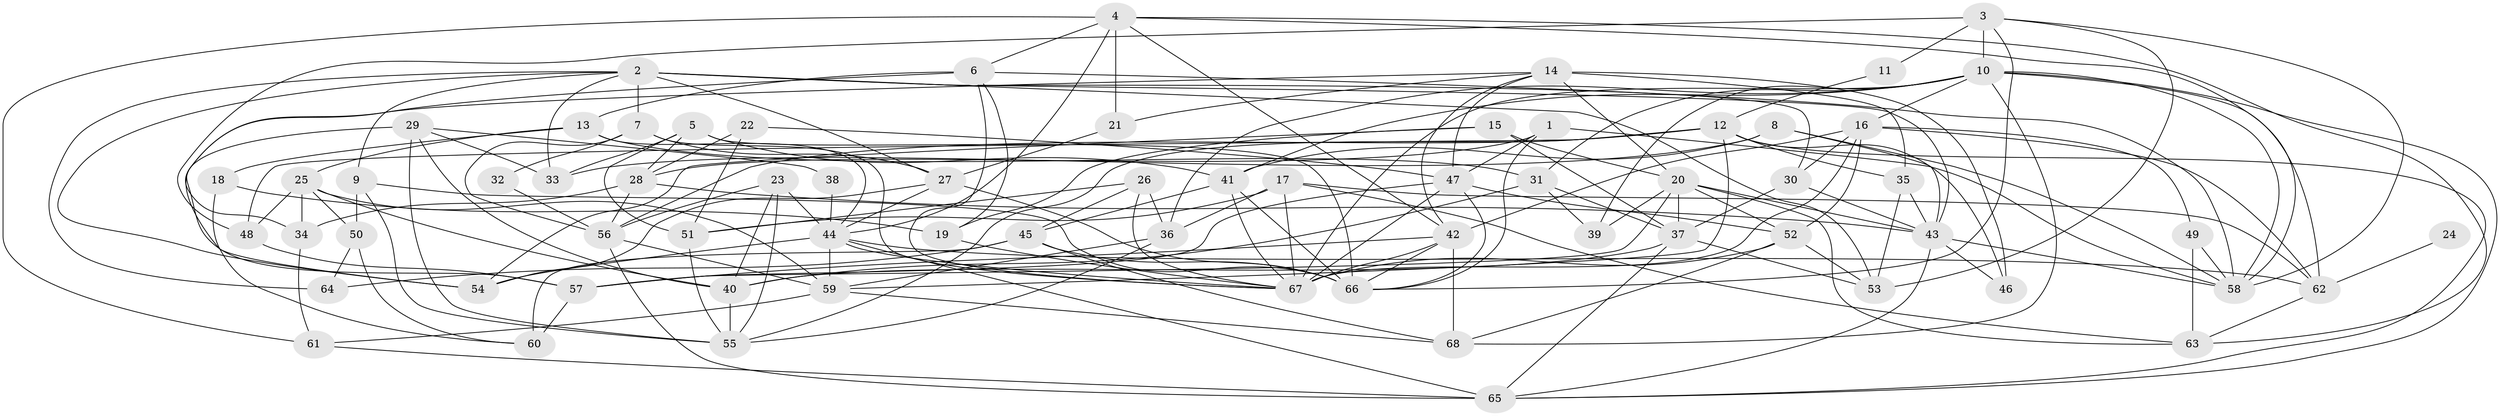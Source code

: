 // original degree distribution, {5: 0.14705882352941177, 4: 0.27941176470588236, 7: 0.029411764705882353, 3: 0.22794117647058823, 6: 0.1323529411764706, 2: 0.16911764705882354, 9: 0.007352941176470588, 8: 0.007352941176470588}
// Generated by graph-tools (version 1.1) at 2025/02/03/09/25 03:02:02]
// undirected, 68 vertices, 184 edges
graph export_dot {
graph [start="1"]
  node [color=gray90,style=filled];
  1;
  2;
  3;
  4;
  5;
  6;
  7;
  8;
  9;
  10;
  11;
  12;
  13;
  14;
  15;
  16;
  17;
  18;
  19;
  20;
  21;
  22;
  23;
  24;
  25;
  26;
  27;
  28;
  29;
  30;
  31;
  32;
  33;
  34;
  35;
  36;
  37;
  38;
  39;
  40;
  41;
  42;
  43;
  44;
  45;
  46;
  47;
  48;
  49;
  50;
  51;
  52;
  53;
  54;
  55;
  56;
  57;
  58;
  59;
  60;
  61;
  62;
  63;
  64;
  65;
  66;
  67;
  68;
  1 -- 28 [weight=1.0];
  1 -- 47 [weight=1.0];
  1 -- 58 [weight=1.0];
  1 -- 66 [weight=2.0];
  2 -- 7 [weight=1.0];
  2 -- 9 [weight=1.0];
  2 -- 27 [weight=1.0];
  2 -- 30 [weight=1.0];
  2 -- 33 [weight=1.0];
  2 -- 43 [weight=1.0];
  2 -- 53 [weight=1.0];
  2 -- 54 [weight=1.0];
  2 -- 64 [weight=1.0];
  3 -- 10 [weight=2.0];
  3 -- 11 [weight=1.0];
  3 -- 48 [weight=1.0];
  3 -- 53 [weight=1.0];
  3 -- 58 [weight=1.0];
  3 -- 66 [weight=1.0];
  4 -- 6 [weight=1.0];
  4 -- 21 [weight=1.0];
  4 -- 42 [weight=1.0];
  4 -- 44 [weight=1.0];
  4 -- 58 [weight=1.0];
  4 -- 61 [weight=1.0];
  4 -- 63 [weight=1.0];
  5 -- 28 [weight=1.0];
  5 -- 33 [weight=1.0];
  5 -- 41 [weight=1.0];
  5 -- 51 [weight=1.0];
  5 -- 66 [weight=1.0];
  6 -- 13 [weight=1.0];
  6 -- 19 [weight=1.0];
  6 -- 34 [weight=1.0];
  6 -- 58 [weight=1.0];
  6 -- 67 [weight=1.0];
  7 -- 27 [weight=1.0];
  7 -- 32 [weight=1.0];
  7 -- 56 [weight=2.0];
  7 -- 67 [weight=1.0];
  8 -- 33 [weight=1.0];
  8 -- 41 [weight=1.0];
  8 -- 43 [weight=1.0];
  8 -- 58 [weight=1.0];
  9 -- 50 [weight=1.0];
  9 -- 55 [weight=1.0];
  9 -- 66 [weight=2.0];
  10 -- 16 [weight=1.0];
  10 -- 31 [weight=1.0];
  10 -- 36 [weight=1.0];
  10 -- 39 [weight=1.0];
  10 -- 41 [weight=1.0];
  10 -- 58 [weight=1.0];
  10 -- 62 [weight=1.0];
  10 -- 65 [weight=1.0];
  10 -- 67 [weight=1.0];
  10 -- 68 [weight=2.0];
  11 -- 12 [weight=1.0];
  12 -- 35 [weight=1.0];
  12 -- 46 [weight=1.0];
  12 -- 48 [weight=1.0];
  12 -- 55 [weight=1.0];
  12 -- 56 [weight=2.0];
  12 -- 59 [weight=2.0];
  12 -- 65 [weight=1.0];
  13 -- 18 [weight=1.0];
  13 -- 25 [weight=1.0];
  13 -- 31 [weight=1.0];
  13 -- 44 [weight=1.0];
  14 -- 20 [weight=1.0];
  14 -- 21 [weight=1.0];
  14 -- 35 [weight=1.0];
  14 -- 42 [weight=1.0];
  14 -- 46 [weight=2.0];
  14 -- 47 [weight=1.0];
  14 -- 57 [weight=1.0];
  15 -- 19 [weight=1.0];
  15 -- 20 [weight=1.0];
  15 -- 37 [weight=1.0];
  15 -- 54 [weight=1.0];
  16 -- 30 [weight=1.0];
  16 -- 42 [weight=1.0];
  16 -- 49 [weight=1.0];
  16 -- 52 [weight=1.0];
  16 -- 62 [weight=1.0];
  16 -- 67 [weight=1.0];
  17 -- 36 [weight=1.0];
  17 -- 51 [weight=1.0];
  17 -- 62 [weight=2.0];
  17 -- 63 [weight=1.0];
  17 -- 67 [weight=1.0];
  18 -- 19 [weight=1.0];
  18 -- 60 [weight=1.0];
  19 -- 67 [weight=1.0];
  20 -- 37 [weight=1.0];
  20 -- 39 [weight=1.0];
  20 -- 43 [weight=1.0];
  20 -- 52 [weight=1.0];
  20 -- 57 [weight=1.0];
  20 -- 63 [weight=1.0];
  21 -- 27 [weight=1.0];
  22 -- 28 [weight=1.0];
  22 -- 47 [weight=1.0];
  22 -- 51 [weight=1.0];
  23 -- 40 [weight=1.0];
  23 -- 44 [weight=1.0];
  23 -- 55 [weight=1.0];
  23 -- 56 [weight=1.0];
  24 -- 62 [weight=2.0];
  25 -- 34 [weight=1.0];
  25 -- 40 [weight=1.0];
  25 -- 48 [weight=1.0];
  25 -- 50 [weight=1.0];
  25 -- 59 [weight=1.0];
  26 -- 36 [weight=1.0];
  26 -- 45 [weight=1.0];
  26 -- 51 [weight=1.0];
  26 -- 67 [weight=1.0];
  27 -- 44 [weight=1.0];
  27 -- 54 [weight=1.0];
  27 -- 66 [weight=1.0];
  28 -- 34 [weight=2.0];
  28 -- 43 [weight=2.0];
  28 -- 56 [weight=1.0];
  29 -- 33 [weight=1.0];
  29 -- 38 [weight=1.0];
  29 -- 40 [weight=1.0];
  29 -- 54 [weight=2.0];
  29 -- 55 [weight=1.0];
  30 -- 37 [weight=1.0];
  30 -- 43 [weight=1.0];
  31 -- 37 [weight=1.0];
  31 -- 39 [weight=1.0];
  31 -- 40 [weight=1.0];
  32 -- 56 [weight=1.0];
  34 -- 61 [weight=1.0];
  35 -- 43 [weight=1.0];
  35 -- 53 [weight=1.0];
  36 -- 55 [weight=1.0];
  36 -- 59 [weight=1.0];
  37 -- 40 [weight=1.0];
  37 -- 53 [weight=1.0];
  37 -- 65 [weight=1.0];
  38 -- 44 [weight=1.0];
  40 -- 55 [weight=1.0];
  41 -- 45 [weight=1.0];
  41 -- 66 [weight=1.0];
  41 -- 67 [weight=1.0];
  42 -- 57 [weight=1.0];
  42 -- 66 [weight=1.0];
  42 -- 67 [weight=1.0];
  42 -- 68 [weight=1.0];
  43 -- 46 [weight=1.0];
  43 -- 58 [weight=1.0];
  43 -- 65 [weight=1.0];
  44 -- 54 [weight=1.0];
  44 -- 59 [weight=1.0];
  44 -- 62 [weight=1.0];
  44 -- 65 [weight=1.0];
  44 -- 67 [weight=1.0];
  45 -- 60 [weight=1.0];
  45 -- 64 [weight=1.0];
  45 -- 66 [weight=2.0];
  45 -- 68 [weight=1.0];
  47 -- 52 [weight=2.0];
  47 -- 57 [weight=1.0];
  47 -- 66 [weight=1.0];
  47 -- 67 [weight=1.0];
  48 -- 57 [weight=1.0];
  49 -- 58 [weight=1.0];
  49 -- 63 [weight=1.0];
  50 -- 60 [weight=1.0];
  50 -- 64 [weight=1.0];
  51 -- 55 [weight=1.0];
  52 -- 53 [weight=1.0];
  52 -- 67 [weight=2.0];
  52 -- 68 [weight=1.0];
  56 -- 59 [weight=2.0];
  56 -- 65 [weight=1.0];
  57 -- 60 [weight=2.0];
  59 -- 61 [weight=1.0];
  59 -- 68 [weight=1.0];
  61 -- 65 [weight=1.0];
  62 -- 63 [weight=1.0];
}
